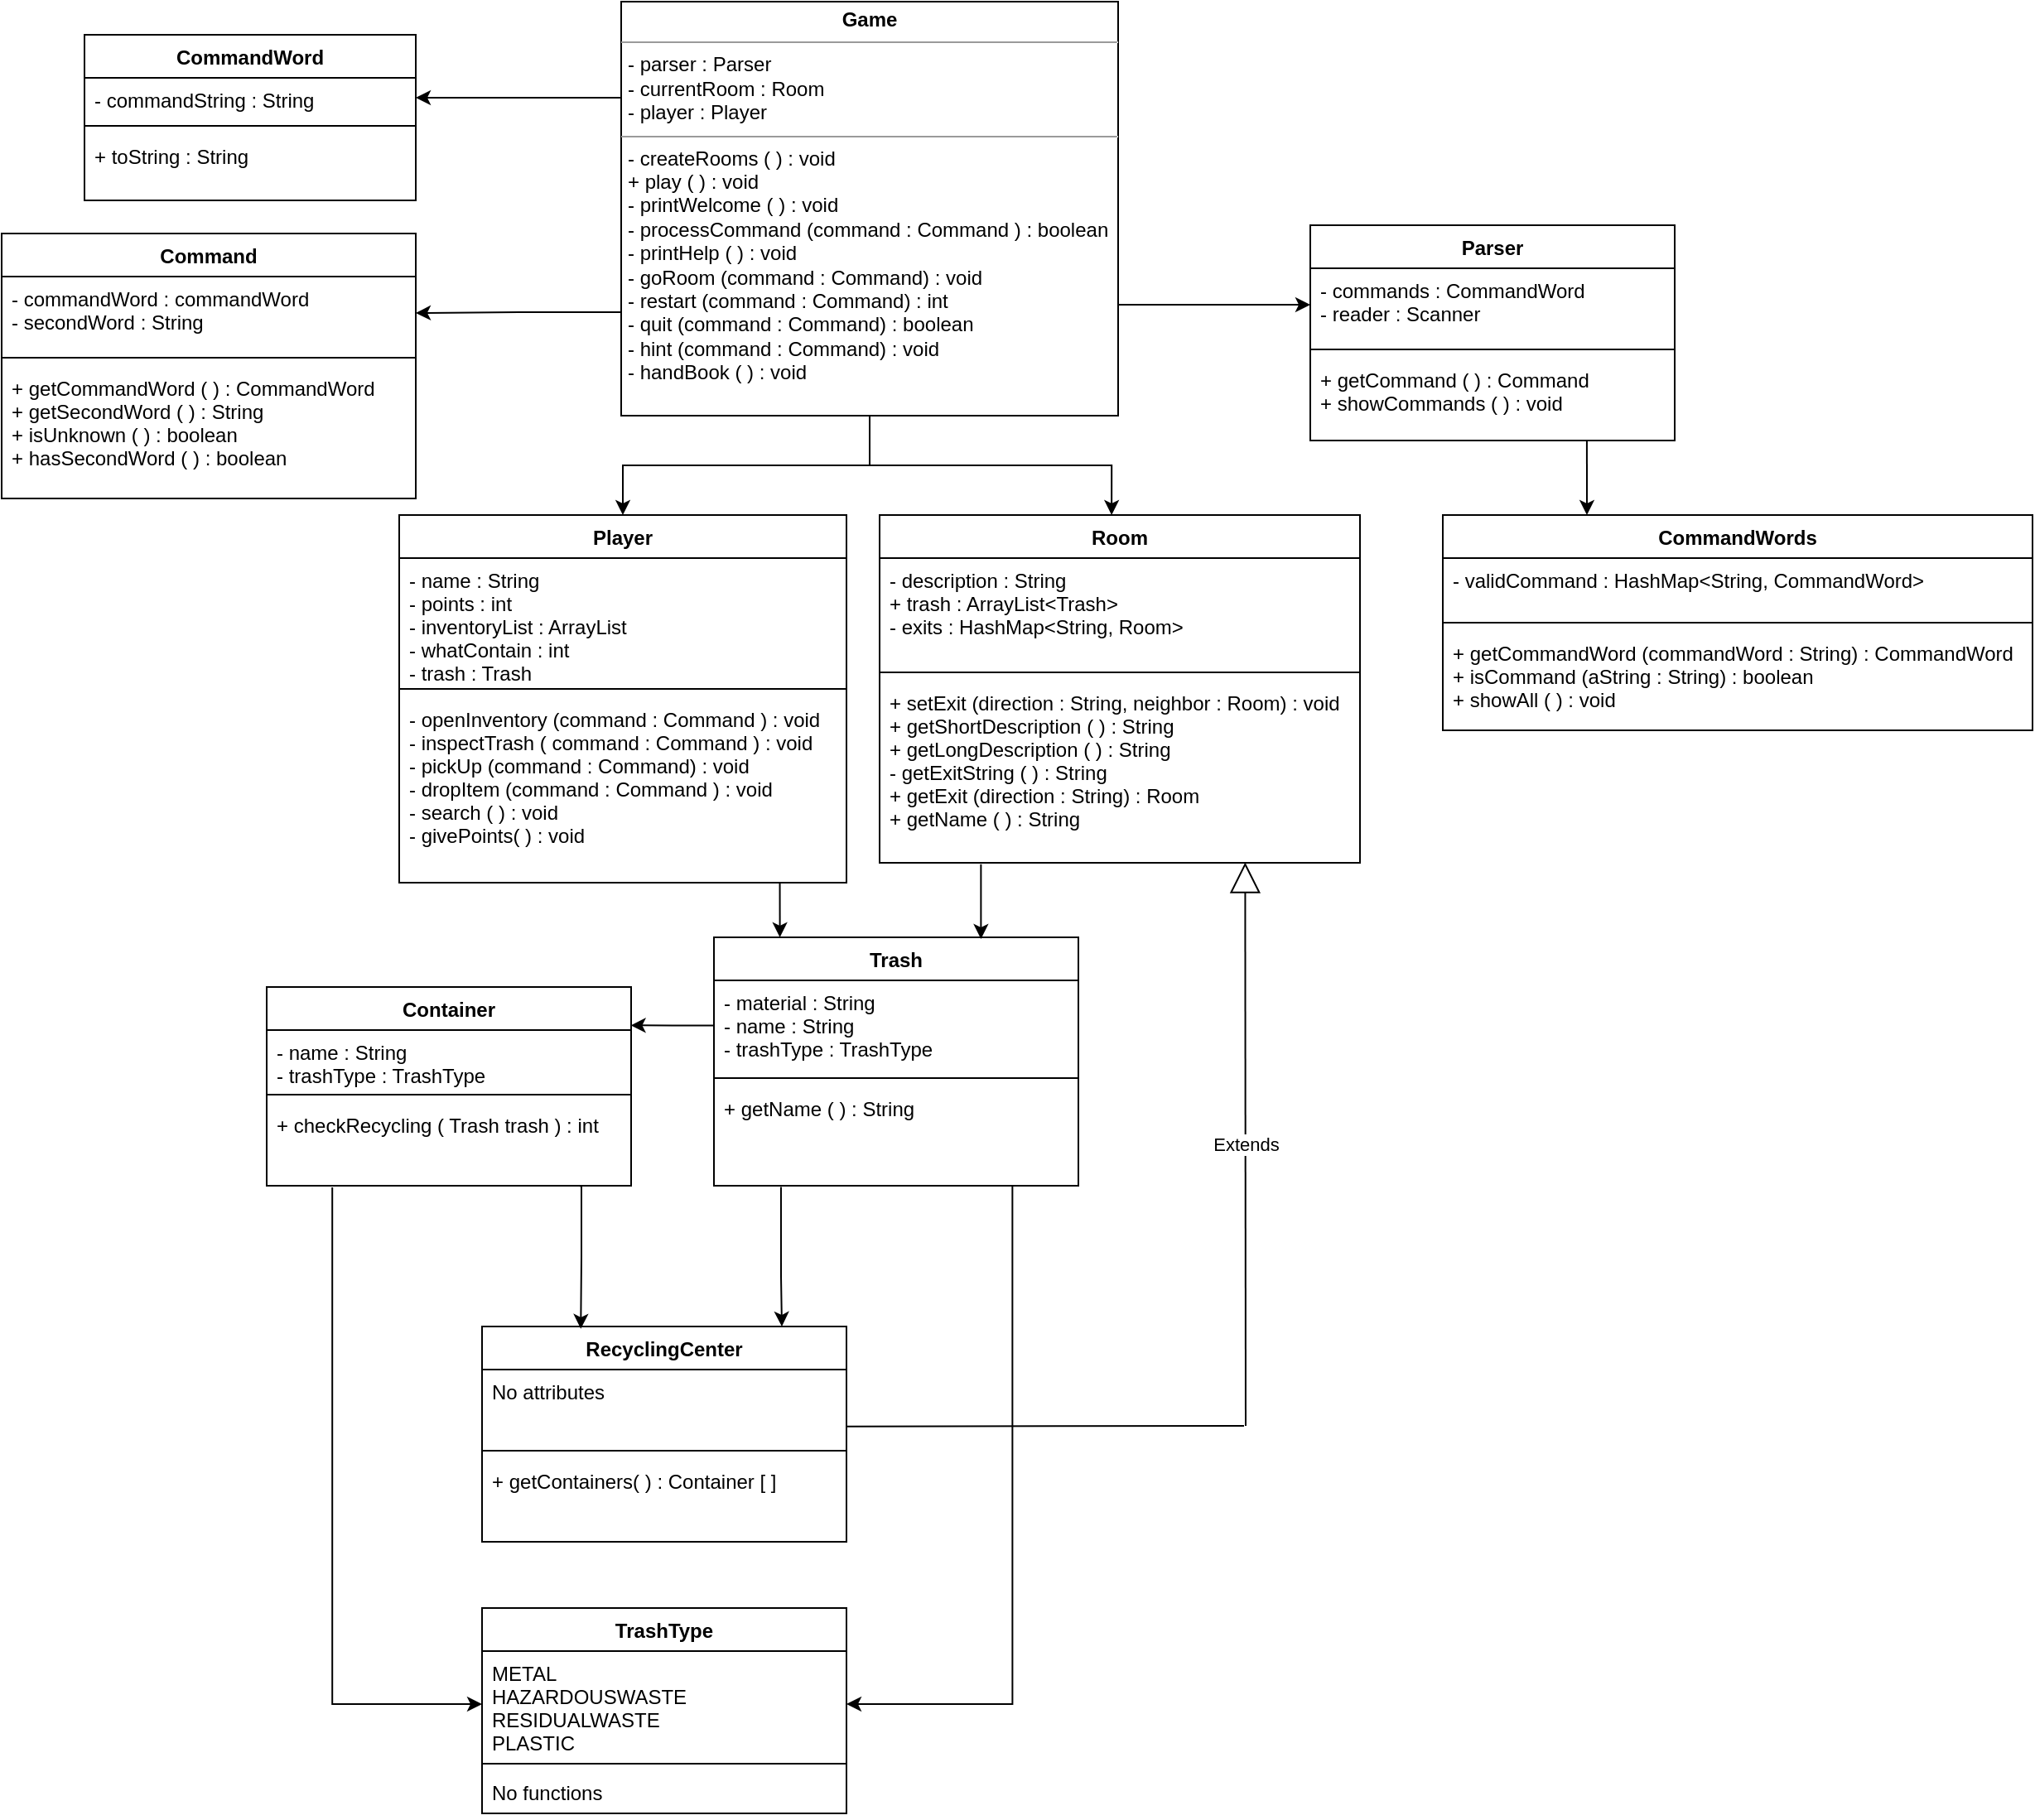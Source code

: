 <mxfile version="13.9.9" type="github">
  <diagram id="C5RBs43oDa-KdzZeNtuy" name="Page-1">
    <mxGraphModel dx="1880" dy="774" grid="1" gridSize="10" guides="1" tooltips="1" connect="1" arrows="1" fold="1" page="1" pageScale="1" pageWidth="827" pageHeight="1169" math="0" shadow="0">
      <root>
        <mxCell id="WIyWlLk6GJQsqaUBKTNV-0" />
        <mxCell id="WIyWlLk6GJQsqaUBKTNV-1" parent="WIyWlLk6GJQsqaUBKTNV-0" />
        <mxCell id="pgET35z-hrxBjhuw732a-0" style="edgeStyle=orthogonalEdgeStyle;rounded=0;orthogonalLoop=1;jettySize=auto;html=1;exitX=0;exitY=0.75;exitDx=0;exitDy=0;entryX=1;entryY=0.5;entryDx=0;entryDy=0;" edge="1" parent="WIyWlLk6GJQsqaUBKTNV-1" source="YijEsty0o5q5vM4u5t1w-10" target="YijEsty0o5q5vM4u5t1w-57">
          <mxGeometry relative="1" as="geometry">
            <Array as="points">
              <mxPoint x="202" y="208" />
            </Array>
          </mxGeometry>
        </mxCell>
        <mxCell id="pgET35z-hrxBjhuw732a-1" style="edgeStyle=orthogonalEdgeStyle;rounded=0;orthogonalLoop=1;jettySize=auto;html=1;exitX=0;exitY=0.25;exitDx=0;exitDy=0;entryX=1;entryY=0.5;entryDx=0;entryDy=0;" edge="1" parent="WIyWlLk6GJQsqaUBKTNV-1" source="YijEsty0o5q5vM4u5t1w-10" target="YijEsty0o5q5vM4u5t1w-37">
          <mxGeometry relative="1" as="geometry">
            <Array as="points">
              <mxPoint x="264" y="78" />
            </Array>
          </mxGeometry>
        </mxCell>
        <mxCell id="pgET35z-hrxBjhuw732a-2" style="edgeStyle=orthogonalEdgeStyle;rounded=0;orthogonalLoop=1;jettySize=auto;html=1;exitX=0.5;exitY=1;exitDx=0;exitDy=0;entryX=0.5;entryY=0;entryDx=0;entryDy=0;" edge="1" parent="WIyWlLk6GJQsqaUBKTNV-1" source="YijEsty0o5q5vM4u5t1w-10" target="YijEsty0o5q5vM4u5t1w-15">
          <mxGeometry relative="1" as="geometry" />
        </mxCell>
        <mxCell id="pgET35z-hrxBjhuw732a-3" style="edgeStyle=orthogonalEdgeStyle;rounded=0;orthogonalLoop=1;jettySize=auto;html=1;exitX=0.5;exitY=1;exitDx=0;exitDy=0;entryX=0.483;entryY=0;entryDx=0;entryDy=0;entryPerimeter=0;" edge="1" parent="WIyWlLk6GJQsqaUBKTNV-1" source="YijEsty0o5q5vM4u5t1w-10" target="YijEsty0o5q5vM4u5t1w-28">
          <mxGeometry relative="1" as="geometry" />
        </mxCell>
        <mxCell id="pgET35z-hrxBjhuw732a-4" style="edgeStyle=orthogonalEdgeStyle;rounded=0;orthogonalLoop=1;jettySize=auto;html=1;exitX=1;exitY=0.75;exitDx=0;exitDy=0;entryX=0;entryY=0.5;entryDx=0;entryDy=0;" edge="1" parent="WIyWlLk6GJQsqaUBKTNV-1" source="YijEsty0o5q5vM4u5t1w-10" target="YijEsty0o5q5vM4u5t1w-33">
          <mxGeometry relative="1" as="geometry">
            <Array as="points">
              <mxPoint x="564" y="203" />
            </Array>
          </mxGeometry>
        </mxCell>
        <mxCell id="YijEsty0o5q5vM4u5t1w-10" value="&lt;p style=&quot;margin: 0px ; margin-top: 4px ; text-align: center&quot;&gt;&lt;b&gt;Game&lt;/b&gt;&lt;/p&gt;&lt;hr size=&quot;1&quot;&gt;&lt;p style=&quot;margin: 0px ; margin-left: 4px&quot;&gt;- parser : Parser&lt;/p&gt;&lt;p style=&quot;margin: 0px ; margin-left: 4px&quot;&gt;- currentRoom : Room&lt;/p&gt;&lt;p style=&quot;margin: 0px ; margin-left: 4px&quot;&gt;- player : Player&lt;/p&gt;&lt;hr size=&quot;1&quot;&gt;&lt;p style=&quot;margin: 0px ; margin-left: 4px&quot;&gt;- createRooms ( ) : void&lt;/p&gt;&lt;p style=&quot;margin: 0px ; margin-left: 4px&quot;&gt;+ play ( ) : void&lt;/p&gt;&lt;p style=&quot;margin: 0px ; margin-left: 4px&quot;&gt;- printWelcome ( ) : void&lt;/p&gt;&lt;p style=&quot;margin: 0px ; margin-left: 4px&quot;&gt;- processCommand (command : Command ) : boolean&lt;/p&gt;&lt;p style=&quot;margin: 0px ; margin-left: 4px&quot;&gt;- printHelp ( ) : void&lt;/p&gt;&lt;p style=&quot;margin: 0px ; margin-left: 4px&quot;&gt;- goRoom (command : Command) : void&lt;/p&gt;&lt;p style=&quot;margin: 0px ; margin-left: 4px&quot;&gt;- restart (command : Command) : int&lt;/p&gt;&lt;p style=&quot;margin: 0px ; margin-left: 4px&quot;&gt;- quit (command : Command) : boolean&lt;/p&gt;&lt;p style=&quot;margin: 0px ; margin-left: 4px&quot;&gt;- hint (command : Command) : void&lt;/p&gt;&lt;p style=&quot;margin: 0px ; margin-left: 4px&quot;&gt;- handBook ( ) : void&lt;/p&gt;&lt;p style=&quot;margin: 0px ; margin-left: 4px&quot;&gt;&lt;br&gt;&lt;/p&gt;" style="verticalAlign=top;align=left;overflow=fill;fontSize=12;fontFamily=Helvetica;html=1;" parent="WIyWlLk6GJQsqaUBKTNV-1" vertex="1">
          <mxGeometry x="264" y="20" width="300" height="250" as="geometry" />
        </mxCell>
        <mxCell id="YijEsty0o5q5vM4u5t1w-15" value="Player" style="swimlane;fontStyle=1;align=center;verticalAlign=top;childLayout=stackLayout;horizontal=1;startSize=26;horizontalStack=0;resizeParent=1;resizeParentMax=0;resizeLast=0;collapsible=1;marginBottom=0;fontFamily=Helvetica;" parent="WIyWlLk6GJQsqaUBKTNV-1" vertex="1">
          <mxGeometry x="130" y="330" width="270" height="222" as="geometry" />
        </mxCell>
        <mxCell id="YijEsty0o5q5vM4u5t1w-16" value="- name : String&#xa;- points : int&#xa;- inventoryList : ArrayList&#xa;- whatContain : int&#xa;- trash : Trash&#xa;" style="text;strokeColor=none;fillColor=none;align=left;verticalAlign=top;spacingLeft=4;spacingRight=4;overflow=hidden;rotatable=0;points=[[0,0.5],[1,0.5]];portConstraint=eastwest;" parent="YijEsty0o5q5vM4u5t1w-15" vertex="1">
          <mxGeometry y="26" width="270" height="74" as="geometry" />
        </mxCell>
        <mxCell id="YijEsty0o5q5vM4u5t1w-17" value="" style="line;strokeWidth=1;fillColor=none;align=left;verticalAlign=middle;spacingTop=-1;spacingLeft=3;spacingRight=3;rotatable=0;labelPosition=right;points=[];portConstraint=eastwest;" parent="YijEsty0o5q5vM4u5t1w-15" vertex="1">
          <mxGeometry y="100" width="270" height="10" as="geometry" />
        </mxCell>
        <mxCell id="YijEsty0o5q5vM4u5t1w-18" value="- openInventory (command : Command ) : void&#xa;- inspectTrash ( command : Command ) : void&#xa;- pickUp (command : Command) : void&#xa;- dropItem (command : Command ) : void&#xa;- search ( ) : void &#xa;- givePoints( ) : void" style="text;strokeColor=none;fillColor=none;align=left;verticalAlign=top;spacingLeft=4;spacingRight=4;overflow=hidden;rotatable=0;points=[[0,0.5],[1,0.5]];portConstraint=eastwest;" parent="YijEsty0o5q5vM4u5t1w-15" vertex="1">
          <mxGeometry y="110" width="270" height="112" as="geometry" />
        </mxCell>
        <mxCell id="YijEsty0o5q5vM4u5t1w-28" value="Room" style="swimlane;fontStyle=1;align=center;verticalAlign=top;childLayout=stackLayout;horizontal=1;startSize=26;horizontalStack=0;resizeParent=1;resizeParentMax=0;resizeLast=0;collapsible=1;marginBottom=0;fontFamily=Helvetica;" parent="WIyWlLk6GJQsqaUBKTNV-1" vertex="1">
          <mxGeometry x="420" y="330" width="290" height="210" as="geometry" />
        </mxCell>
        <mxCell id="YijEsty0o5q5vM4u5t1w-29" value="- description : String&#xa;+ trash : ArrayList&lt;Trash&gt;&#xa;- exits : HashMap&lt;String, Room&gt;&#xa;" style="text;strokeColor=none;fillColor=none;align=left;verticalAlign=top;spacingLeft=4;spacingRight=4;overflow=hidden;rotatable=0;points=[[0,0.5],[1,0.5]];portConstraint=eastwest;" parent="YijEsty0o5q5vM4u5t1w-28" vertex="1">
          <mxGeometry y="26" width="290" height="64" as="geometry" />
        </mxCell>
        <mxCell id="YijEsty0o5q5vM4u5t1w-30" value="" style="line;strokeWidth=1;fillColor=none;align=left;verticalAlign=middle;spacingTop=-1;spacingLeft=3;spacingRight=3;rotatable=0;labelPosition=right;points=[];portConstraint=eastwest;" parent="YijEsty0o5q5vM4u5t1w-28" vertex="1">
          <mxGeometry y="90" width="290" height="10" as="geometry" />
        </mxCell>
        <mxCell id="YijEsty0o5q5vM4u5t1w-31" value="+ setExit (direction : String, neighbor : Room) : void&#xa;+ getShortDescription ( ) : String&#xa;+ getLongDescription ( ) : String&#xa;- getExitString ( ) : String&#xa;+ getExit (direction : String) : Room&#xa;+ getName ( ) : String&#xa;" style="text;strokeColor=none;fillColor=none;align=left;verticalAlign=top;spacingLeft=4;spacingRight=4;overflow=hidden;rotatable=0;points=[[0,0.5],[1,0.5]];portConstraint=eastwest;strokeWidth=2;spacing=2;" parent="YijEsty0o5q5vM4u5t1w-28" vertex="1">
          <mxGeometry y="100" width="290" height="110" as="geometry" />
        </mxCell>
        <mxCell id="YijEsty0o5q5vM4u5t1w-32" value="Parser" style="swimlane;fontStyle=1;align=center;verticalAlign=top;childLayout=stackLayout;horizontal=1;startSize=26;horizontalStack=0;resizeParent=1;resizeParentMax=0;resizeLast=0;collapsible=1;marginBottom=0;fontFamily=Helvetica;" parent="WIyWlLk6GJQsqaUBKTNV-1" vertex="1">
          <mxGeometry x="680" y="155" width="220" height="130" as="geometry" />
        </mxCell>
        <mxCell id="YijEsty0o5q5vM4u5t1w-33" value="- commands : CommandWord&#xa;- reader : Scanner" style="text;strokeColor=none;fillColor=none;align=left;verticalAlign=top;spacingLeft=4;spacingRight=4;overflow=hidden;rotatable=0;points=[[0,0.5],[1,0.5]];portConstraint=eastwest;" parent="YijEsty0o5q5vM4u5t1w-32" vertex="1">
          <mxGeometry y="26" width="220" height="44" as="geometry" />
        </mxCell>
        <mxCell id="YijEsty0o5q5vM4u5t1w-34" value="" style="line;strokeWidth=1;fillColor=none;align=left;verticalAlign=middle;spacingTop=-1;spacingLeft=3;spacingRight=3;rotatable=0;labelPosition=right;points=[];portConstraint=eastwest;" parent="YijEsty0o5q5vM4u5t1w-32" vertex="1">
          <mxGeometry y="70" width="220" height="10" as="geometry" />
        </mxCell>
        <mxCell id="YijEsty0o5q5vM4u5t1w-35" value="+ getCommand ( ) : Command&#xa;+ showCommands ( ) : void" style="text;strokeColor=none;fillColor=none;align=left;verticalAlign=top;spacingLeft=4;spacingRight=4;overflow=hidden;rotatable=0;points=[[0,0.5],[1,0.5]];portConstraint=eastwest;" parent="YijEsty0o5q5vM4u5t1w-32" vertex="1">
          <mxGeometry y="80" width="220" height="50" as="geometry" />
        </mxCell>
        <mxCell id="YijEsty0o5q5vM4u5t1w-36" value="CommandWord" style="swimlane;fontStyle=1;align=center;verticalAlign=top;childLayout=stackLayout;horizontal=1;startSize=26;horizontalStack=0;resizeParent=1;resizeParentMax=0;resizeLast=0;collapsible=1;marginBottom=0;fontFamily=Helvetica;" parent="WIyWlLk6GJQsqaUBKTNV-1" vertex="1">
          <mxGeometry x="-60" y="40" width="200" height="100" as="geometry" />
        </mxCell>
        <mxCell id="YijEsty0o5q5vM4u5t1w-37" value="- commandString : String" style="text;strokeColor=none;fillColor=none;align=left;verticalAlign=top;spacingLeft=4;spacingRight=4;overflow=hidden;rotatable=0;points=[[0,0.5],[1,0.5]];portConstraint=eastwest;" parent="YijEsty0o5q5vM4u5t1w-36" vertex="1">
          <mxGeometry y="26" width="200" height="24" as="geometry" />
        </mxCell>
        <mxCell id="YijEsty0o5q5vM4u5t1w-38" value="" style="line;strokeWidth=1;fillColor=none;align=left;verticalAlign=middle;spacingTop=-1;spacingLeft=3;spacingRight=3;rotatable=0;labelPosition=right;points=[];portConstraint=eastwest;" parent="YijEsty0o5q5vM4u5t1w-36" vertex="1">
          <mxGeometry y="50" width="200" height="10" as="geometry" />
        </mxCell>
        <mxCell id="YijEsty0o5q5vM4u5t1w-39" value="+ toString : String" style="text;strokeColor=none;fillColor=none;align=left;verticalAlign=top;spacingLeft=4;spacingRight=4;overflow=hidden;rotatable=0;points=[[0,0.5],[1,0.5]];portConstraint=eastwest;" parent="YijEsty0o5q5vM4u5t1w-36" vertex="1">
          <mxGeometry y="60" width="200" height="40" as="geometry" />
        </mxCell>
        <mxCell id="YijEsty0o5q5vM4u5t1w-40" value="CommandWords" style="swimlane;fontStyle=1;align=center;verticalAlign=top;childLayout=stackLayout;horizontal=1;startSize=26;horizontalStack=0;resizeParent=1;resizeParentMax=0;resizeLast=0;collapsible=1;marginBottom=0;fontFamily=Helvetica;" parent="WIyWlLk6GJQsqaUBKTNV-1" vertex="1">
          <mxGeometry x="760" y="330" width="356" height="130" as="geometry" />
        </mxCell>
        <mxCell id="YijEsty0o5q5vM4u5t1w-41" value="- validCommand : HashMap&lt;String, CommandWord&gt;" style="text;strokeColor=none;fillColor=none;align=left;verticalAlign=top;spacingLeft=4;spacingRight=4;overflow=hidden;rotatable=0;points=[[0,0.5],[1,0.5]];portConstraint=eastwest;" parent="YijEsty0o5q5vM4u5t1w-40" vertex="1">
          <mxGeometry y="26" width="356" height="34" as="geometry" />
        </mxCell>
        <mxCell id="YijEsty0o5q5vM4u5t1w-42" value="" style="line;strokeWidth=1;fillColor=none;align=left;verticalAlign=middle;spacingTop=-1;spacingLeft=3;spacingRight=3;rotatable=0;labelPosition=right;points=[];portConstraint=eastwest;" parent="YijEsty0o5q5vM4u5t1w-40" vertex="1">
          <mxGeometry y="60" width="356" height="10" as="geometry" />
        </mxCell>
        <mxCell id="YijEsty0o5q5vM4u5t1w-43" value="+ getCommandWord (commandWord : String) : CommandWord&#xa;+ isCommand (aString : String) : boolean&#xa;+ showAll ( ) : void " style="text;strokeColor=none;fillColor=none;align=left;verticalAlign=top;spacingLeft=4;spacingRight=4;overflow=hidden;rotatable=0;points=[[0,0.5],[1,0.5]];portConstraint=eastwest;" parent="YijEsty0o5q5vM4u5t1w-40" vertex="1">
          <mxGeometry y="70" width="356" height="60" as="geometry" />
        </mxCell>
        <mxCell id="YijEsty0o5q5vM4u5t1w-44" value="Trash" style="swimlane;fontStyle=1;align=center;verticalAlign=top;childLayout=stackLayout;horizontal=1;startSize=26;horizontalStack=0;resizeParent=1;resizeParentMax=0;resizeLast=0;collapsible=1;marginBottom=0;fontFamily=Helvetica;" parent="WIyWlLk6GJQsqaUBKTNV-1" vertex="1">
          <mxGeometry x="320" y="585" width="220" height="150" as="geometry" />
        </mxCell>
        <mxCell id="YijEsty0o5q5vM4u5t1w-45" value="- material : String &#xa;- name : String&#xa;- trashType : TrashType" style="text;strokeColor=none;fillColor=none;align=left;verticalAlign=top;spacingLeft=4;spacingRight=4;overflow=hidden;rotatable=0;points=[[0,0.5],[1,0.5]];portConstraint=eastwest;" parent="YijEsty0o5q5vM4u5t1w-44" vertex="1">
          <mxGeometry y="26" width="220" height="54" as="geometry" />
        </mxCell>
        <mxCell id="YijEsty0o5q5vM4u5t1w-46" value="" style="line;strokeWidth=1;fillColor=none;align=left;verticalAlign=middle;spacingTop=-1;spacingLeft=3;spacingRight=3;rotatable=0;labelPosition=right;points=[];portConstraint=eastwest;" parent="YijEsty0o5q5vM4u5t1w-44" vertex="1">
          <mxGeometry y="80" width="220" height="10" as="geometry" />
        </mxCell>
        <mxCell id="YijEsty0o5q5vM4u5t1w-47" value="+ getName ( ) : String&#xa;" style="text;strokeColor=none;fillColor=none;align=left;verticalAlign=top;spacingLeft=4;spacingRight=4;overflow=hidden;rotatable=0;points=[[0,0.5],[1,0.5]];portConstraint=eastwest;" parent="YijEsty0o5q5vM4u5t1w-44" vertex="1">
          <mxGeometry y="90" width="220" height="60" as="geometry" />
        </mxCell>
        <mxCell id="YijEsty0o5q5vM4u5t1w-48" value="Container" style="swimlane;fontStyle=1;align=center;verticalAlign=top;childLayout=stackLayout;horizontal=1;startSize=26;horizontalStack=0;resizeParent=1;resizeParentMax=0;resizeLast=0;collapsible=1;marginBottom=0;fontFamily=Helvetica;" parent="WIyWlLk6GJQsqaUBKTNV-1" vertex="1">
          <mxGeometry x="50" y="615" width="220" height="120" as="geometry" />
        </mxCell>
        <mxCell id="YijEsty0o5q5vM4u5t1w-49" value="- name : String&#xa;- trashType : TrashType" style="text;strokeColor=none;fillColor=none;align=left;verticalAlign=top;spacingLeft=4;spacingRight=4;overflow=hidden;rotatable=0;points=[[0,0.5],[1,0.5]];portConstraint=eastwest;" parent="YijEsty0o5q5vM4u5t1w-48" vertex="1">
          <mxGeometry y="26" width="220" height="34" as="geometry" />
        </mxCell>
        <mxCell id="YijEsty0o5q5vM4u5t1w-50" value="" style="line;strokeWidth=1;fillColor=none;align=left;verticalAlign=middle;spacingTop=-1;spacingLeft=3;spacingRight=3;rotatable=0;labelPosition=right;points=[];portConstraint=eastwest;" parent="YijEsty0o5q5vM4u5t1w-48" vertex="1">
          <mxGeometry y="60" width="220" height="10" as="geometry" />
        </mxCell>
        <mxCell id="YijEsty0o5q5vM4u5t1w-51" value="+ checkRecycling ( Trash trash ) : int" style="text;strokeColor=none;fillColor=none;align=left;verticalAlign=top;spacingLeft=4;spacingRight=4;overflow=hidden;rotatable=0;points=[[0,0.5],[1,0.5]];portConstraint=eastwest;" parent="YijEsty0o5q5vM4u5t1w-48" vertex="1">
          <mxGeometry y="70" width="220" height="50" as="geometry" />
        </mxCell>
        <mxCell id="YijEsty0o5q5vM4u5t1w-52" value="RecyclingCenter" style="swimlane;fontStyle=1;align=center;verticalAlign=top;childLayout=stackLayout;horizontal=1;startSize=26;horizontalStack=0;resizeParent=1;resizeParentMax=0;resizeLast=0;collapsible=1;marginBottom=0;fontFamily=Helvetica;" parent="WIyWlLk6GJQsqaUBKTNV-1" vertex="1">
          <mxGeometry x="180" y="820" width="220" height="130" as="geometry" />
        </mxCell>
        <mxCell id="YijEsty0o5q5vM4u5t1w-53" value="No attributes" style="text;strokeColor=none;fillColor=none;align=left;verticalAlign=top;spacingLeft=4;spacingRight=4;overflow=hidden;rotatable=0;points=[[0,0.5],[1,0.5]];portConstraint=eastwest;" parent="YijEsty0o5q5vM4u5t1w-52" vertex="1">
          <mxGeometry y="26" width="220" height="44" as="geometry" />
        </mxCell>
        <mxCell id="YijEsty0o5q5vM4u5t1w-54" value="" style="line;strokeWidth=1;fillColor=none;align=left;verticalAlign=middle;spacingTop=-1;spacingLeft=3;spacingRight=3;rotatable=0;labelPosition=right;points=[];portConstraint=eastwest;" parent="YijEsty0o5q5vM4u5t1w-52" vertex="1">
          <mxGeometry y="70" width="220" height="10" as="geometry" />
        </mxCell>
        <mxCell id="YijEsty0o5q5vM4u5t1w-55" value="+ getContainers( ) : Container [ ]" style="text;strokeColor=none;fillColor=none;align=left;verticalAlign=top;spacingLeft=4;spacingRight=4;overflow=hidden;rotatable=0;points=[[0,0.5],[1,0.5]];portConstraint=eastwest;" parent="YijEsty0o5q5vM4u5t1w-52" vertex="1">
          <mxGeometry y="80" width="220" height="50" as="geometry" />
        </mxCell>
        <mxCell id="YijEsty0o5q5vM4u5t1w-56" value="Command" style="swimlane;fontStyle=1;align=center;verticalAlign=top;childLayout=stackLayout;horizontal=1;startSize=26;horizontalStack=0;resizeParent=1;resizeParentMax=0;resizeLast=0;collapsible=1;marginBottom=0;fontFamily=Helvetica;" parent="WIyWlLk6GJQsqaUBKTNV-1" vertex="1">
          <mxGeometry x="-110" y="160" width="250" height="160" as="geometry" />
        </mxCell>
        <mxCell id="YijEsty0o5q5vM4u5t1w-57" value="- commandWord : commandWord&#xa;- secondWord : String" style="text;strokeColor=none;fillColor=none;align=left;verticalAlign=top;spacingLeft=4;spacingRight=4;overflow=hidden;rotatable=0;points=[[0,0.5],[1,0.5]];portConstraint=eastwest;" parent="YijEsty0o5q5vM4u5t1w-56" vertex="1">
          <mxGeometry y="26" width="250" height="44" as="geometry" />
        </mxCell>
        <mxCell id="YijEsty0o5q5vM4u5t1w-58" value="" style="line;strokeWidth=1;fillColor=none;align=left;verticalAlign=middle;spacingTop=-1;spacingLeft=3;spacingRight=3;rotatable=0;labelPosition=right;points=[];portConstraint=eastwest;" parent="YijEsty0o5q5vM4u5t1w-56" vertex="1">
          <mxGeometry y="70" width="250" height="10" as="geometry" />
        </mxCell>
        <mxCell id="YijEsty0o5q5vM4u5t1w-59" value="+ getCommandWord ( ) : CommandWord&#xa;+ getSecondWord ( ) : String&#xa;+ isUnknown ( ) : boolean&#xa;+ hasSecondWord ( ) : boolean" style="text;strokeColor=none;fillColor=none;align=left;verticalAlign=top;spacingLeft=4;spacingRight=4;overflow=hidden;rotatable=0;points=[[0,0.5],[1,0.5]];portConstraint=eastwest;" parent="YijEsty0o5q5vM4u5t1w-56" vertex="1">
          <mxGeometry y="80" width="250" height="80" as="geometry" />
        </mxCell>
        <mxCell id="YijEsty0o5q5vM4u5t1w-76" value="Extends" style="endArrow=block;endSize=16;endFill=0;html=1;fontFamily=Helvetica;entryX=0.761;entryY=0.998;entryDx=0;entryDy=0;entryPerimeter=0;" parent="WIyWlLk6GJQsqaUBKTNV-1" target="YijEsty0o5q5vM4u5t1w-31" edge="1">
          <mxGeometry width="160" relative="1" as="geometry">
            <mxPoint x="641" y="880" as="sourcePoint" />
            <mxPoint x="730" y="640" as="targetPoint" />
          </mxGeometry>
        </mxCell>
        <mxCell id="YijEsty0o5q5vM4u5t1w-81" value="" style="endArrow=none;html=1;fontFamily=Helvetica;exitX=1.001;exitY=0.78;exitDx=0;exitDy=0;exitPerimeter=0;" parent="WIyWlLk6GJQsqaUBKTNV-1" source="YijEsty0o5q5vM4u5t1w-53" edge="1">
          <mxGeometry width="50" height="50" relative="1" as="geometry">
            <mxPoint x="550" y="830" as="sourcePoint" />
            <mxPoint x="640" y="880" as="targetPoint" />
          </mxGeometry>
        </mxCell>
        <mxCell id="pgET35z-hrxBjhuw732a-5" style="edgeStyle=orthogonalEdgeStyle;rounded=0;orthogonalLoop=1;jettySize=auto;html=1;exitX=0.759;exitY=0.989;exitDx=0;exitDy=0;exitPerimeter=0;" edge="1" parent="WIyWlLk6GJQsqaUBKTNV-1" source="YijEsty0o5q5vM4u5t1w-35">
          <mxGeometry relative="1" as="geometry">
            <mxPoint x="847" y="330" as="targetPoint" />
            <Array as="points">
              <mxPoint x="847" y="330" />
            </Array>
          </mxGeometry>
        </mxCell>
        <mxCell id="pgET35z-hrxBjhuw732a-7" style="edgeStyle=orthogonalEdgeStyle;rounded=0;orthogonalLoop=1;jettySize=auto;html=1;exitX=0.211;exitY=1.008;exitDx=0;exitDy=0;exitPerimeter=0;" edge="1" parent="WIyWlLk6GJQsqaUBKTNV-1" source="YijEsty0o5q5vM4u5t1w-31">
          <mxGeometry relative="1" as="geometry">
            <mxPoint x="481" y="586" as="targetPoint" />
            <Array as="points">
              <mxPoint x="481" y="586" />
            </Array>
          </mxGeometry>
        </mxCell>
        <mxCell id="pgET35z-hrxBjhuw732a-8" style="edgeStyle=orthogonalEdgeStyle;rounded=0;orthogonalLoop=1;jettySize=auto;html=1;exitX=0.851;exitY=1.003;exitDx=0;exitDy=0;exitPerimeter=0;" edge="1" parent="WIyWlLk6GJQsqaUBKTNV-1" source="YijEsty0o5q5vM4u5t1w-18" target="YijEsty0o5q5vM4u5t1w-44">
          <mxGeometry relative="1" as="geometry">
            <Array as="points">
              <mxPoint x="360" y="572" />
              <mxPoint x="360" y="572" />
            </Array>
          </mxGeometry>
        </mxCell>
        <mxCell id="pgET35z-hrxBjhuw732a-9" style="edgeStyle=orthogonalEdgeStyle;rounded=0;orthogonalLoop=1;jettySize=auto;html=1;entryX=0.999;entryY=0.193;entryDx=0;entryDy=0;entryPerimeter=0;" edge="1" parent="WIyWlLk6GJQsqaUBKTNV-1" source="YijEsty0o5q5vM4u5t1w-45" target="YijEsty0o5q5vM4u5t1w-48">
          <mxGeometry relative="1" as="geometry">
            <Array as="points">
              <mxPoint x="295" y="638" />
            </Array>
          </mxGeometry>
        </mxCell>
        <mxCell id="pgET35z-hrxBjhuw732a-10" style="edgeStyle=orthogonalEdgeStyle;rounded=0;orthogonalLoop=1;jettySize=auto;html=1;exitX=0.859;exitY=1.003;exitDx=0;exitDy=0;entryX=0.271;entryY=0.011;entryDx=0;entryDy=0;exitPerimeter=0;entryPerimeter=0;" edge="1" parent="WIyWlLk6GJQsqaUBKTNV-1" source="YijEsty0o5q5vM4u5t1w-51" target="YijEsty0o5q5vM4u5t1w-52">
          <mxGeometry relative="1" as="geometry">
            <Array as="points">
              <mxPoint x="240" y="735" />
              <mxPoint x="240" y="778" />
              <mxPoint x="240" y="778" />
            </Array>
          </mxGeometry>
        </mxCell>
        <mxCell id="pgET35z-hrxBjhuw732a-11" style="edgeStyle=orthogonalEdgeStyle;rounded=0;orthogonalLoop=1;jettySize=auto;html=1;exitX=0.184;exitY=1.013;exitDx=0;exitDy=0;exitPerimeter=0;" edge="1" parent="WIyWlLk6GJQsqaUBKTNV-1" source="YijEsty0o5q5vM4u5t1w-47">
          <mxGeometry relative="1" as="geometry">
            <mxPoint x="361" y="820" as="targetPoint" />
            <Array as="points">
              <mxPoint x="360" y="790" />
              <mxPoint x="361" y="790" />
            </Array>
          </mxGeometry>
        </mxCell>
        <mxCell id="pgET35z-hrxBjhuw732a-12" value="TrashType" style="swimlane;fontStyle=1;align=center;verticalAlign=top;childLayout=stackLayout;horizontal=1;startSize=26;horizontalStack=0;resizeParent=1;resizeParentMax=0;resizeLast=0;collapsible=1;marginBottom=0;" vertex="1" parent="WIyWlLk6GJQsqaUBKTNV-1">
          <mxGeometry x="180" y="990" width="220" height="124" as="geometry" />
        </mxCell>
        <mxCell id="pgET35z-hrxBjhuw732a-13" value="METAL&#xa;HAZARDOUSWASTE&#xa;RESIDUALWASTE&#xa;PLASTIC" style="text;strokeColor=none;fillColor=none;align=left;verticalAlign=top;spacingLeft=4;spacingRight=4;overflow=hidden;rotatable=0;points=[[0,0.5],[1,0.5]];portConstraint=eastwest;" vertex="1" parent="pgET35z-hrxBjhuw732a-12">
          <mxGeometry y="26" width="220" height="64" as="geometry" />
        </mxCell>
        <mxCell id="pgET35z-hrxBjhuw732a-14" value="" style="line;strokeWidth=1;fillColor=none;align=left;verticalAlign=middle;spacingTop=-1;spacingLeft=3;spacingRight=3;rotatable=0;labelPosition=right;points=[];portConstraint=eastwest;" vertex="1" parent="pgET35z-hrxBjhuw732a-12">
          <mxGeometry y="90" width="220" height="8" as="geometry" />
        </mxCell>
        <mxCell id="pgET35z-hrxBjhuw732a-15" value="No functions" style="text;strokeColor=none;fillColor=none;align=left;verticalAlign=top;spacingLeft=4;spacingRight=4;overflow=hidden;rotatable=0;points=[[0,0.5],[1,0.5]];portConstraint=eastwest;" vertex="1" parent="pgET35z-hrxBjhuw732a-12">
          <mxGeometry y="98" width="220" height="26" as="geometry" />
        </mxCell>
        <mxCell id="pgET35z-hrxBjhuw732a-18" style="edgeStyle=orthogonalEdgeStyle;rounded=0;orthogonalLoop=1;jettySize=auto;html=1;entryX=1;entryY=0.5;entryDx=0;entryDy=0;exitX=0.819;exitY=1.003;exitDx=0;exitDy=0;exitPerimeter=0;" edge="1" parent="WIyWlLk6GJQsqaUBKTNV-1" source="YijEsty0o5q5vM4u5t1w-47" target="pgET35z-hrxBjhuw732a-13">
          <mxGeometry relative="1" as="geometry">
            <mxPoint x="500" y="740" as="sourcePoint" />
          </mxGeometry>
        </mxCell>
        <mxCell id="pgET35z-hrxBjhuw732a-19" style="edgeStyle=orthogonalEdgeStyle;rounded=0;orthogonalLoop=1;jettySize=auto;html=1;entryX=0;entryY=0.5;entryDx=0;entryDy=0;exitX=0.18;exitY=1.02;exitDx=0;exitDy=0;exitPerimeter=0;" edge="1" parent="WIyWlLk6GJQsqaUBKTNV-1" source="YijEsty0o5q5vM4u5t1w-51" target="pgET35z-hrxBjhuw732a-13">
          <mxGeometry relative="1" as="geometry">
            <mxPoint x="80" y="739" as="sourcePoint" />
          </mxGeometry>
        </mxCell>
      </root>
    </mxGraphModel>
  </diagram>
</mxfile>
